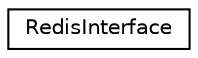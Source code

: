 digraph "Graphical Class Hierarchy"
{
  edge [fontname="Helvetica",fontsize="10",labelfontname="Helvetica",labelfontsize="10"];
  node [fontname="Helvetica",fontsize="10",shape=record];
  rankdir="LR";
  Node1 [label="RedisInterface",height=0.2,width=0.4,color="black", fillcolor="white", style="filled",URL="$classRedisInterface.html",tooltip="The Redis Admin. "];
}
